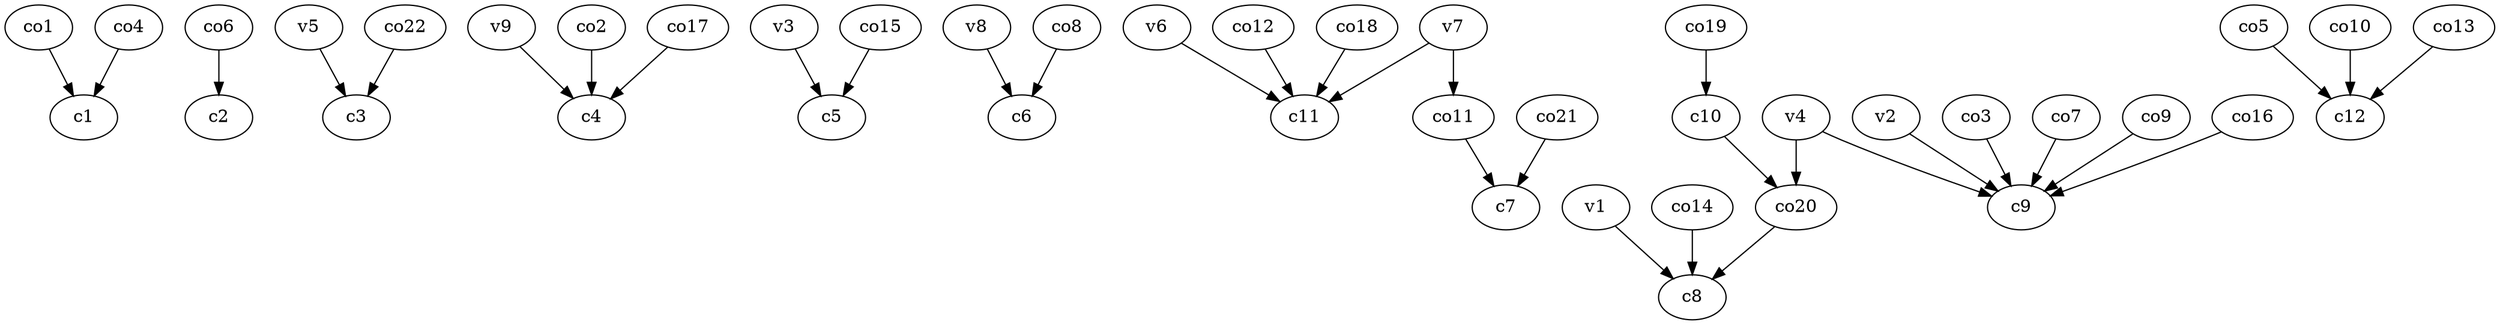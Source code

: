 strict digraph  {
c1;
c2;
c3;
c4;
c5;
c6;
c7;
c8;
c9;
c10;
c11;
c12;
v1;
v2;
v3;
v4;
v5;
v6;
v7;
v8;
v9;
co1;
co2;
co3;
co4;
co5;
co6;
co7;
co8;
co9;
co10;
co11;
co12;
co13;
co14;
co15;
co16;
co17;
co18;
co19;
co20;
co21;
co22;
c10 -> co20  [weight=1];
v1 -> c8  [weight=1];
v2 -> c9  [weight=1];
v3 -> c5  [weight=1];
v4 -> c9  [weight=1];
v4 -> co20  [weight=1];
v5 -> c3  [weight=1];
v6 -> c11  [weight=1];
v7 -> c11  [weight=1];
v7 -> co11  [weight=1];
v8 -> c6  [weight=1];
v9 -> c4  [weight=1];
co1 -> c1  [weight=1];
co2 -> c4  [weight=1];
co3 -> c9  [weight=1];
co4 -> c1  [weight=1];
co5 -> c12  [weight=1];
co6 -> c2  [weight=1];
co7 -> c9  [weight=1];
co8 -> c6  [weight=1];
co9 -> c9  [weight=1];
co10 -> c12  [weight=1];
co11 -> c7  [weight=1];
co12 -> c11  [weight=1];
co13 -> c12  [weight=1];
co14 -> c8  [weight=1];
co15 -> c5  [weight=1];
co16 -> c9  [weight=1];
co17 -> c4  [weight=1];
co18 -> c11  [weight=1];
co19 -> c10  [weight=1];
co20 -> c8  [weight=1];
co21 -> c7  [weight=1];
co22 -> c3  [weight=1];
}
